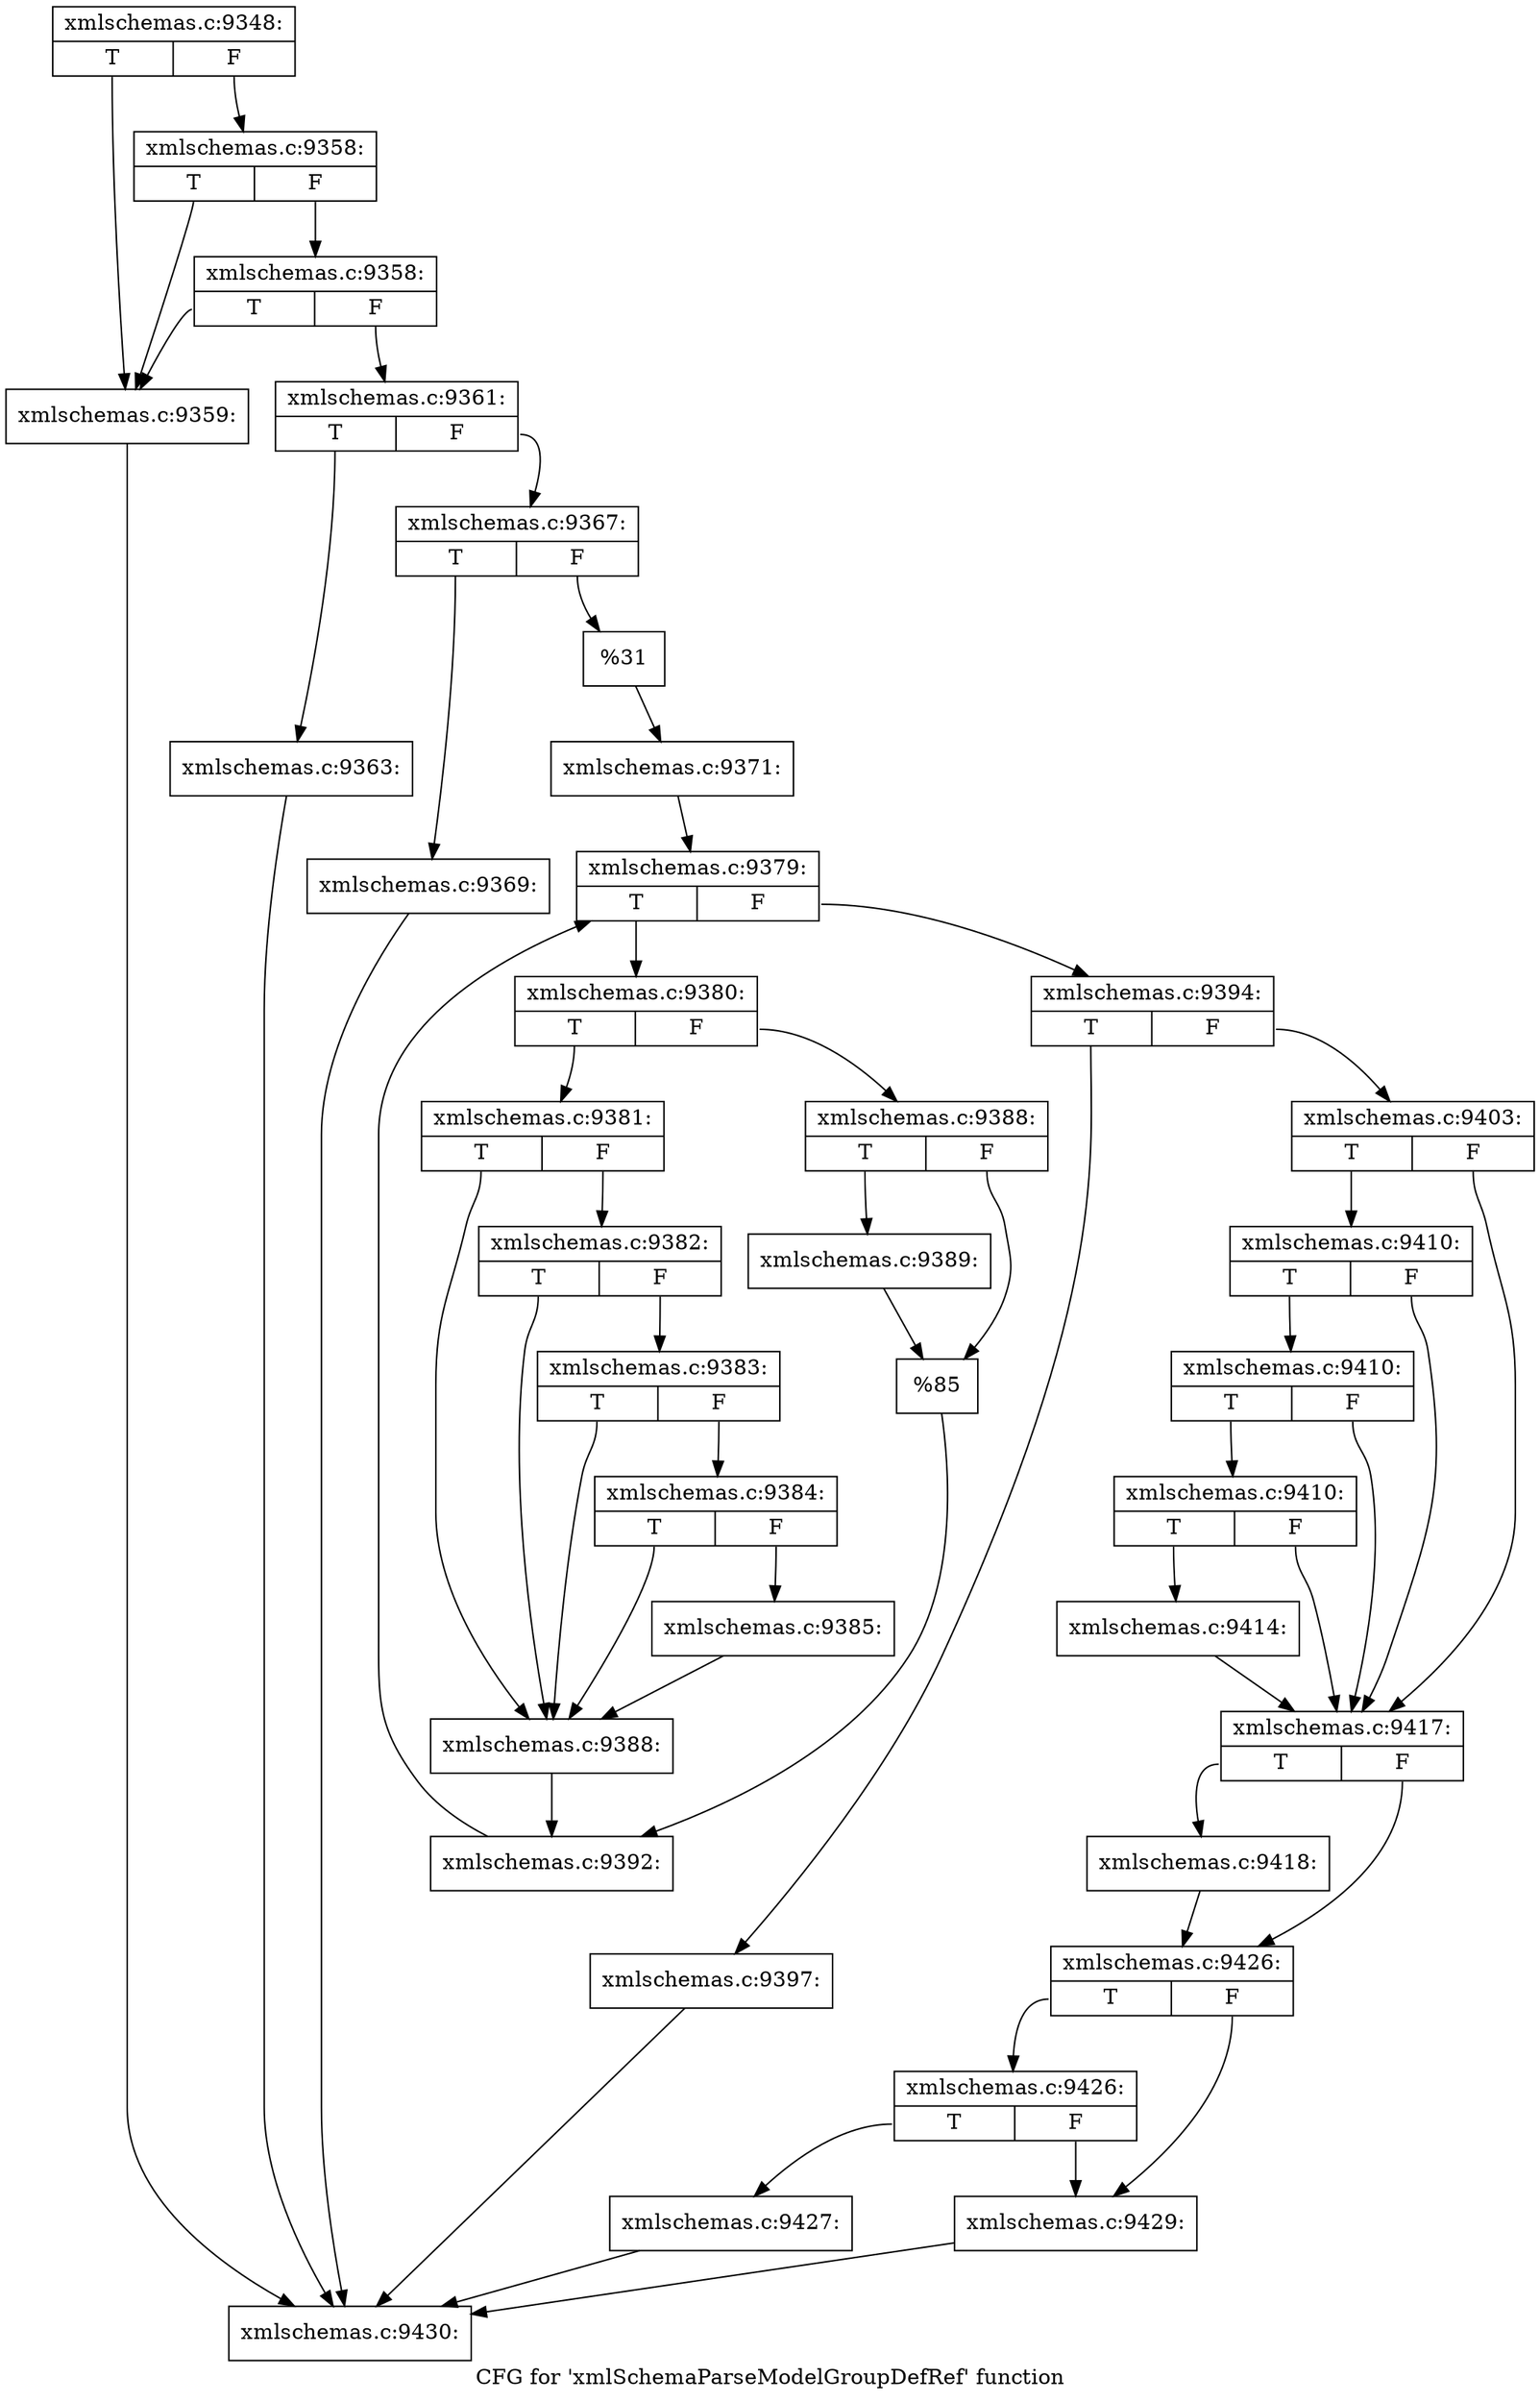 digraph "CFG for 'xmlSchemaParseModelGroupDefRef' function" {
	label="CFG for 'xmlSchemaParseModelGroupDefRef' function";

	Node0x4eb7dc0 [shape=record,label="{xmlschemas.c:9348:|{<s0>T|<s1>F}}"];
	Node0x4eb7dc0:s0 -> Node0x4ee3fb0;
	Node0x4eb7dc0:s1 -> Node0x4ee40d0;
	Node0x4ee40d0 [shape=record,label="{xmlschemas.c:9358:|{<s0>T|<s1>F}}"];
	Node0x4ee40d0:s0 -> Node0x4ee3fb0;
	Node0x4ee40d0:s1 -> Node0x4ee4050;
	Node0x4ee4050 [shape=record,label="{xmlschemas.c:9358:|{<s0>T|<s1>F}}"];
	Node0x4ee4050:s0 -> Node0x4ee3fb0;
	Node0x4ee4050:s1 -> Node0x4ee4000;
	Node0x4ee3fb0 [shape=record,label="{xmlschemas.c:9359:}"];
	Node0x4ee3fb0 -> Node0x4ee0650;
	Node0x4ee4000 [shape=record,label="{xmlschemas.c:9361:|{<s0>T|<s1>F}}"];
	Node0x4ee4000:s0 -> Node0x4ee4d70;
	Node0x4ee4000:s1 -> Node0x4ee4e10;
	Node0x4ee4d70 [shape=record,label="{xmlschemas.c:9363:}"];
	Node0x4ee4d70 -> Node0x4ee0650;
	Node0x4ee4e10 [shape=record,label="{xmlschemas.c:9367:|{<s0>T|<s1>F}}"];
	Node0x4ee4e10:s0 -> Node0x4ee5620;
	Node0x4ee4e10:s1 -> Node0x4ee5670;
	Node0x4ee5620 [shape=record,label="{xmlschemas.c:9369:}"];
	Node0x4ee5620 -> Node0x4ee0650;
	Node0x4ee5670 [shape=record,label="{%31}"];
	Node0x4ee5670 -> Node0x4ee4dc0;
	Node0x4ee4dc0 [shape=record,label="{xmlschemas.c:9371:}"];
	Node0x4ee4dc0 -> Node0x4ee6800;
	Node0x4ee6800 [shape=record,label="{xmlschemas.c:9379:|{<s0>T|<s1>F}}"];
	Node0x4ee6800:s0 -> Node0x4ee78c0;
	Node0x4ee6800:s1 -> Node0x4ee76f0;
	Node0x4ee78c0 [shape=record,label="{xmlschemas.c:9380:|{<s0>T|<s1>F}}"];
	Node0x4ee78c0:s0 -> Node0x4ee7a00;
	Node0x4ee78c0:s1 -> Node0x4ee7aa0;
	Node0x4ee7a00 [shape=record,label="{xmlschemas.c:9381:|{<s0>T|<s1>F}}"];
	Node0x4ee7a00:s0 -> Node0x4ee7e80;
	Node0x4ee7a00:s1 -> Node0x4ee7fd0;
	Node0x4ee7fd0 [shape=record,label="{xmlschemas.c:9382:|{<s0>T|<s1>F}}"];
	Node0x4ee7fd0:s0 -> Node0x4ee7e80;
	Node0x4ee7fd0:s1 -> Node0x4ee7f50;
	Node0x4ee7f50 [shape=record,label="{xmlschemas.c:9383:|{<s0>T|<s1>F}}"];
	Node0x4ee7f50:s0 -> Node0x4ee7e80;
	Node0x4ee7f50:s1 -> Node0x4ee7ed0;
	Node0x4ee7ed0 [shape=record,label="{xmlschemas.c:9384:|{<s0>T|<s1>F}}"];
	Node0x4ee7ed0:s0 -> Node0x4ee7e80;
	Node0x4ee7ed0:s1 -> Node0x4ee7e30;
	Node0x4ee7e30 [shape=record,label="{xmlschemas.c:9385:}"];
	Node0x4ee7e30 -> Node0x4ee7e80;
	Node0x4ee7e80 [shape=record,label="{xmlschemas.c:9388:}"];
	Node0x4ee7e80 -> Node0x4ee7a50;
	Node0x4ee7aa0 [shape=record,label="{xmlschemas.c:9388:|{<s0>T|<s1>F}}"];
	Node0x4ee7aa0:s0 -> Node0x4ee94e0;
	Node0x4ee7aa0:s1 -> Node0x4ee9530;
	Node0x4ee94e0 [shape=record,label="{xmlschemas.c:9389:}"];
	Node0x4ee94e0 -> Node0x4ee9530;
	Node0x4ee9530 [shape=record,label="{%85}"];
	Node0x4ee9530 -> Node0x4ee7a50;
	Node0x4ee7a50 [shape=record,label="{xmlschemas.c:9392:}"];
	Node0x4ee7a50 -> Node0x4ee6800;
	Node0x4ee76f0 [shape=record,label="{xmlschemas.c:9394:|{<s0>T|<s1>F}}"];
	Node0x4ee76f0:s0 -> Node0x4eea960;
	Node0x4ee76f0:s1 -> Node0x4eea9b0;
	Node0x4eea960 [shape=record,label="{xmlschemas.c:9397:}"];
	Node0x4eea960 -> Node0x4ee0650;
	Node0x4eea9b0 [shape=record,label="{xmlschemas.c:9403:|{<s0>T|<s1>F}}"];
	Node0x4eea9b0:s0 -> Node0x4eebf90;
	Node0x4eea9b0:s1 -> Node0x4eebea0;
	Node0x4eebf90 [shape=record,label="{xmlschemas.c:9410:|{<s0>T|<s1>F}}"];
	Node0x4eebf90:s0 -> Node0x4eebf40;
	Node0x4eebf90:s1 -> Node0x4eebea0;
	Node0x4eebf40 [shape=record,label="{xmlschemas.c:9410:|{<s0>T|<s1>F}}"];
	Node0x4eebf40:s0 -> Node0x4eebef0;
	Node0x4eebf40:s1 -> Node0x4eebea0;
	Node0x4eebef0 [shape=record,label="{xmlschemas.c:9410:|{<s0>T|<s1>F}}"];
	Node0x4eebef0:s0 -> Node0x4eebe50;
	Node0x4eebef0:s1 -> Node0x4eebea0;
	Node0x4eebe50 [shape=record,label="{xmlschemas.c:9414:}"];
	Node0x4eebe50 -> Node0x4eebea0;
	Node0x4eebea0 [shape=record,label="{xmlschemas.c:9417:|{<s0>T|<s1>F}}"];
	Node0x4eebea0:s0 -> Node0x4eed320;
	Node0x4eebea0:s1 -> Node0x4eed370;
	Node0x4eed320 [shape=record,label="{xmlschemas.c:9418:}"];
	Node0x4eed320 -> Node0x4eed370;
	Node0x4eed370 [shape=record,label="{xmlschemas.c:9426:|{<s0>T|<s1>F}}"];
	Node0x4eed370:s0 -> Node0x4eedba0;
	Node0x4eed370:s1 -> Node0x4eedb50;
	Node0x4eedba0 [shape=record,label="{xmlschemas.c:9426:|{<s0>T|<s1>F}}"];
	Node0x4eedba0:s0 -> Node0x4eedb00;
	Node0x4eedba0:s1 -> Node0x4eedb50;
	Node0x4eedb00 [shape=record,label="{xmlschemas.c:9427:}"];
	Node0x4eedb00 -> Node0x4ee0650;
	Node0x4eedb50 [shape=record,label="{xmlschemas.c:9429:}"];
	Node0x4eedb50 -> Node0x4ee0650;
	Node0x4ee0650 [shape=record,label="{xmlschemas.c:9430:}"];
}
